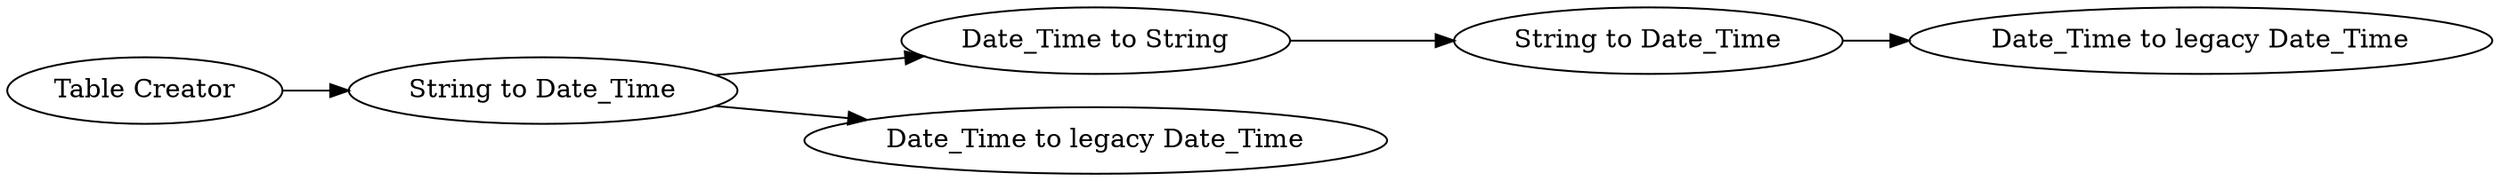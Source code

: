 digraph {
	"-6699694935678026722_5" [label="Date_Time to String"]
	"-6699694935678026722_1" [label="Table Creator"]
	"-6699694935678026722_6" [label="Date_Time to legacy Date_Time"]
	"-6699694935678026722_7" [label="String to Date_Time"]
	"-6699694935678026722_2" [label="String to Date_Time"]
	"-6699694935678026722_3" [label="Date_Time to legacy Date_Time"]
	"-6699694935678026722_2" -> "-6699694935678026722_5"
	"-6699694935678026722_1" -> "-6699694935678026722_2"
	"-6699694935678026722_5" -> "-6699694935678026722_7"
	"-6699694935678026722_2" -> "-6699694935678026722_3"
	"-6699694935678026722_7" -> "-6699694935678026722_6"
	rankdir=LR
}

